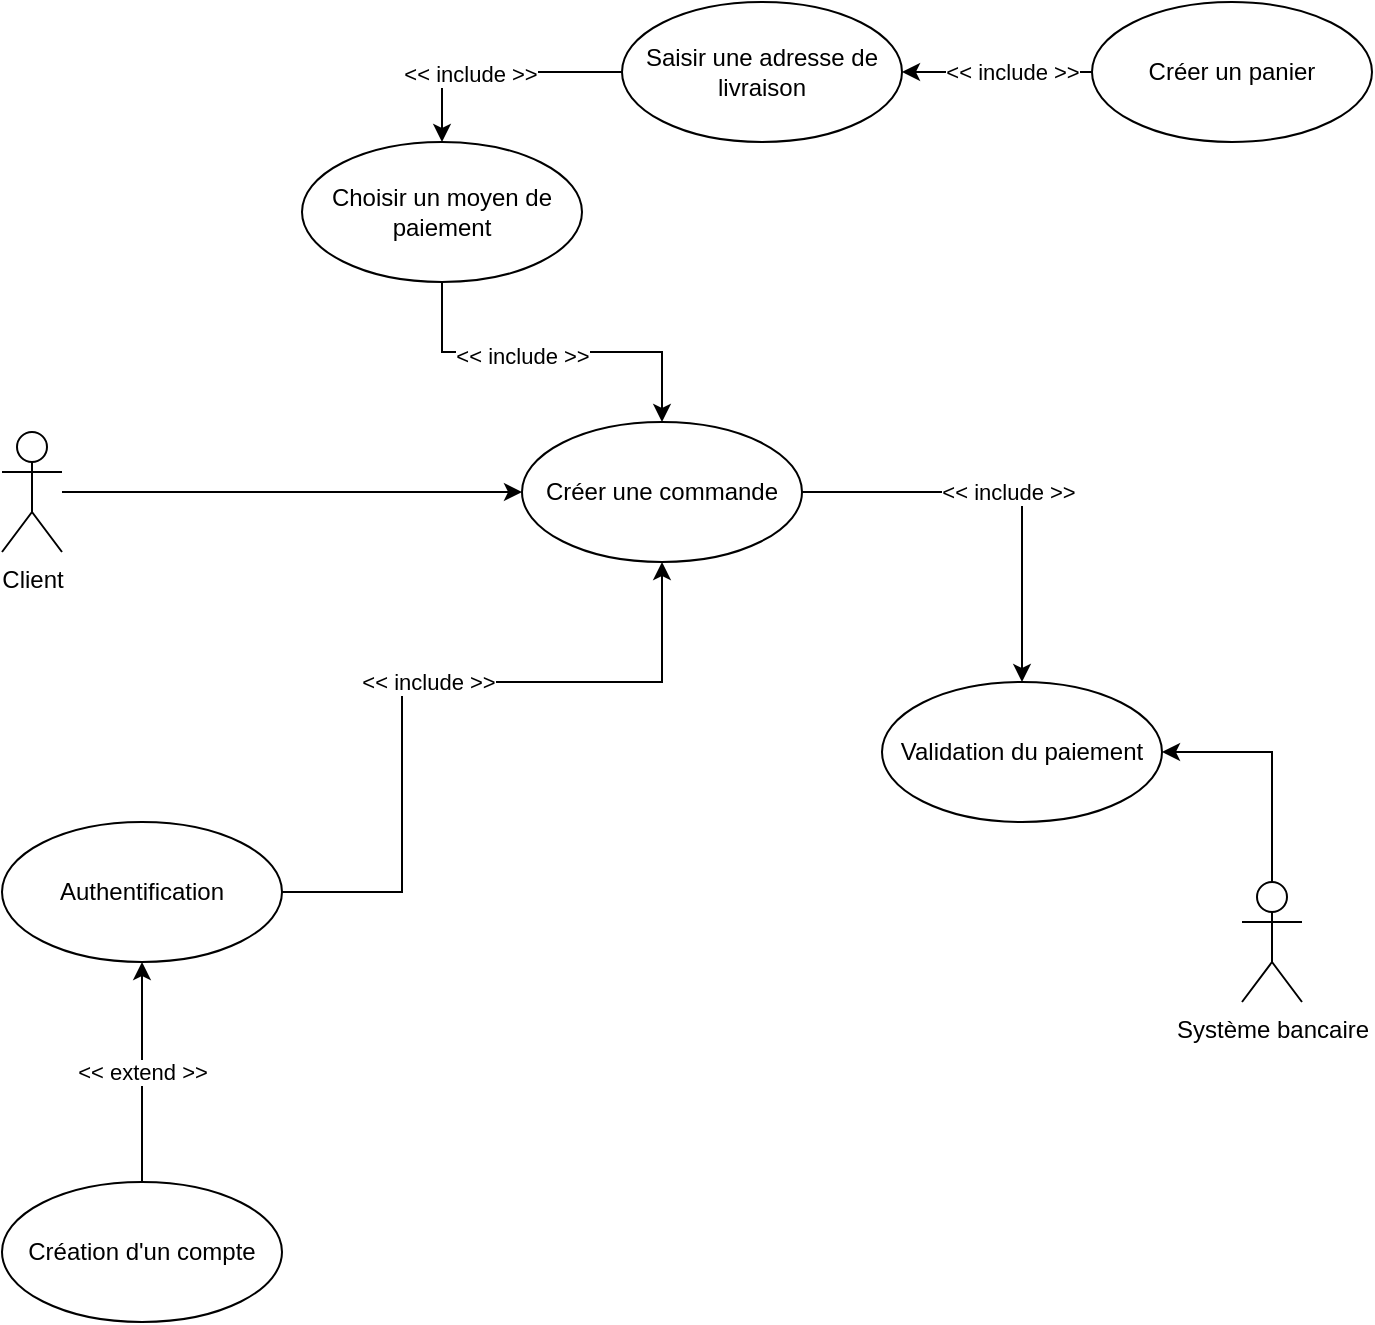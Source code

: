 <mxfile version="20.8.10" type="device"><diagram id="FNa6XTqUsqdU13kTzBoc" name="Page-1"><mxGraphModel dx="1482" dy="878" grid="1" gridSize="10" guides="1" tooltips="1" connect="1" arrows="1" fold="1" page="1" pageScale="1" pageWidth="827" pageHeight="1169" math="0" shadow="0"><root><mxCell id="0"/><mxCell id="1" parent="0"/><mxCell id="s2z0yCZhT2qK6YHPH6pA-33" style="edgeStyle=orthogonalEdgeStyle;rounded=0;orthogonalLoop=1;jettySize=auto;html=1;entryX=0;entryY=0.5;entryDx=0;entryDy=0;" parent="1" source="s2z0yCZhT2qK6YHPH6pA-1" target="s2z0yCZhT2qK6YHPH6pA-3" edge="1"><mxGeometry relative="1" as="geometry"><Array as="points"><mxPoint x="200" y="265"/><mxPoint x="200" y="265"/></Array></mxGeometry></mxCell><mxCell id="s2z0yCZhT2qK6YHPH6pA-1" value="Client" style="shape=umlActor;verticalLabelPosition=bottom;verticalAlign=top;html=1;outlineConnect=0;" parent="1" vertex="1"><mxGeometry x="130" y="235" width="30" height="60" as="geometry"/></mxCell><mxCell id="Ghu14cmk0JboLt0EoXVX-2" value="&amp;lt;&amp;lt; include &amp;gt;&amp;gt;" style="edgeStyle=orthogonalEdgeStyle;rounded=0;orthogonalLoop=1;jettySize=auto;html=1;entryX=0.5;entryY=0;entryDx=0;entryDy=0;" parent="1" source="s2z0yCZhT2qK6YHPH6pA-3" target="s2z0yCZhT2qK6YHPH6pA-7" edge="1"><mxGeometry relative="1" as="geometry"/></mxCell><mxCell id="s2z0yCZhT2qK6YHPH6pA-3" value="Créer une commande" style="ellipse;whiteSpace=wrap;html=1;" parent="1" vertex="1"><mxGeometry x="390" y="230" width="140" height="70" as="geometry"/></mxCell><mxCell id="s2z0yCZhT2qK6YHPH6pA-6" value="&amp;lt;&amp;lt; include &amp;gt;&amp;gt;" style="edgeStyle=orthogonalEdgeStyle;rounded=0;orthogonalLoop=1;jettySize=auto;html=1;entryX=0.5;entryY=1;entryDx=0;entryDy=0;" parent="1" source="s2z0yCZhT2qK6YHPH6pA-5" target="s2z0yCZhT2qK6YHPH6pA-3" edge="1"><mxGeometry relative="1" as="geometry"><Array as="points"><mxPoint x="330" y="465"/><mxPoint x="330" y="360"/></Array></mxGeometry></mxCell><mxCell id="s2z0yCZhT2qK6YHPH6pA-5" value="Authentification" style="ellipse;whiteSpace=wrap;html=1;" parent="1" vertex="1"><mxGeometry x="130" y="430" width="140" height="70" as="geometry"/></mxCell><mxCell id="s2z0yCZhT2qK6YHPH6pA-7" value="Validation du paiement" style="ellipse;whiteSpace=wrap;html=1;" parent="1" vertex="1"><mxGeometry x="570" y="360" width="140" height="70" as="geometry"/></mxCell><mxCell id="Ghu14cmk0JboLt0EoXVX-1" style="edgeStyle=orthogonalEdgeStyle;rounded=0;orthogonalLoop=1;jettySize=auto;html=1;entryX=1;entryY=0.5;entryDx=0;entryDy=0;exitX=0.5;exitY=0;exitDx=0;exitDy=0;exitPerimeter=0;" parent="1" source="s2z0yCZhT2qK6YHPH6pA-9" target="s2z0yCZhT2qK6YHPH6pA-7" edge="1"><mxGeometry relative="1" as="geometry"><Array as="points"><mxPoint x="765" y="395"/></Array></mxGeometry></mxCell><mxCell id="s2z0yCZhT2qK6YHPH6pA-9" value="Système bancaire" style="shape=umlActor;verticalLabelPosition=bottom;verticalAlign=top;html=1;outlineConnect=0;" parent="1" vertex="1"><mxGeometry x="750" y="460" width="30" height="60" as="geometry"/></mxCell><mxCell id="s2z0yCZhT2qK6YHPH6pA-17" value="&amp;lt;&amp;lt; extend &amp;gt;&amp;gt;" style="edgeStyle=orthogonalEdgeStyle;rounded=0;orthogonalLoop=1;jettySize=auto;html=1;" parent="1" source="s2z0yCZhT2qK6YHPH6pA-16" target="s2z0yCZhT2qK6YHPH6pA-5" edge="1"><mxGeometry relative="1" as="geometry"/></mxCell><mxCell id="s2z0yCZhT2qK6YHPH6pA-16" value="Création d'un compte" style="ellipse;whiteSpace=wrap;html=1;" parent="1" vertex="1"><mxGeometry x="130" y="610" width="140" height="70" as="geometry"/></mxCell><mxCell id="s2z0yCZhT2qK6YHPH6pA-23" style="edgeStyle=orthogonalEdgeStyle;rounded=0;orthogonalLoop=1;jettySize=auto;html=1;entryX=1;entryY=0.5;entryDx=0;entryDy=0;" parent="1" source="s2z0yCZhT2qK6YHPH6pA-19" target="s2z0yCZhT2qK6YHPH6pA-20" edge="1"><mxGeometry relative="1" as="geometry"/></mxCell><mxCell id="s2z0yCZhT2qK6YHPH6pA-26" value="&amp;lt;&amp;lt; include &amp;gt;&amp;gt;" style="edgeLabel;html=1;align=center;verticalAlign=middle;resizable=0;points=[];" parent="s2z0yCZhT2qK6YHPH6pA-23" vertex="1" connectable="0"><mxGeometry x="0.114" y="-2" relative="1" as="geometry"><mxPoint x="13" y="2" as="offset"/></mxGeometry></mxCell><mxCell id="s2z0yCZhT2qK6YHPH6pA-19" value="Créer un panier" style="ellipse;whiteSpace=wrap;html=1;" parent="1" vertex="1"><mxGeometry x="675" y="20" width="140" height="70" as="geometry"/></mxCell><mxCell id="3cpd8OKeL-vJRdLti3IY-3" style="edgeStyle=orthogonalEdgeStyle;rounded=0;orthogonalLoop=1;jettySize=auto;html=1;entryX=0.5;entryY=0;entryDx=0;entryDy=0;" edge="1" parent="1" source="s2z0yCZhT2qK6YHPH6pA-20" target="s2z0yCZhT2qK6YHPH6pA-21"><mxGeometry relative="1" as="geometry"/></mxCell><mxCell id="3cpd8OKeL-vJRdLti3IY-4" value="&amp;lt;&amp;lt; include &amp;gt;&amp;gt;" style="edgeLabel;html=1;align=center;verticalAlign=middle;resizable=0;points=[];" vertex="1" connectable="0" parent="3cpd8OKeL-vJRdLti3IY-3"><mxGeometry x="0.216" y="1" relative="1" as="geometry"><mxPoint as="offset"/></mxGeometry></mxCell><mxCell id="s2z0yCZhT2qK6YHPH6pA-20" value="Saisir une adresse de livraison" style="ellipse;whiteSpace=wrap;html=1;" parent="1" vertex="1"><mxGeometry x="440" y="20" width="140" height="70" as="geometry"/></mxCell><mxCell id="3cpd8OKeL-vJRdLti3IY-1" style="edgeStyle=orthogonalEdgeStyle;rounded=0;orthogonalLoop=1;jettySize=auto;html=1;entryX=0.5;entryY=0;entryDx=0;entryDy=0;" edge="1" parent="1" source="s2z0yCZhT2qK6YHPH6pA-21" target="s2z0yCZhT2qK6YHPH6pA-3"><mxGeometry relative="1" as="geometry"/></mxCell><mxCell id="3cpd8OKeL-vJRdLti3IY-2" value="&amp;lt;&amp;lt; include &amp;gt;&amp;gt;" style="edgeLabel;html=1;align=center;verticalAlign=middle;resizable=0;points=[];" vertex="1" connectable="0" parent="3cpd8OKeL-vJRdLti3IY-1"><mxGeometry x="-0.167" y="-2" relative="1" as="geometry"><mxPoint as="offset"/></mxGeometry></mxCell><mxCell id="s2z0yCZhT2qK6YHPH6pA-21" value="Choisir un moyen de paiement" style="ellipse;whiteSpace=wrap;html=1;" parent="1" vertex="1"><mxGeometry x="280" y="90" width="140" height="70" as="geometry"/></mxCell></root></mxGraphModel></diagram></mxfile>
